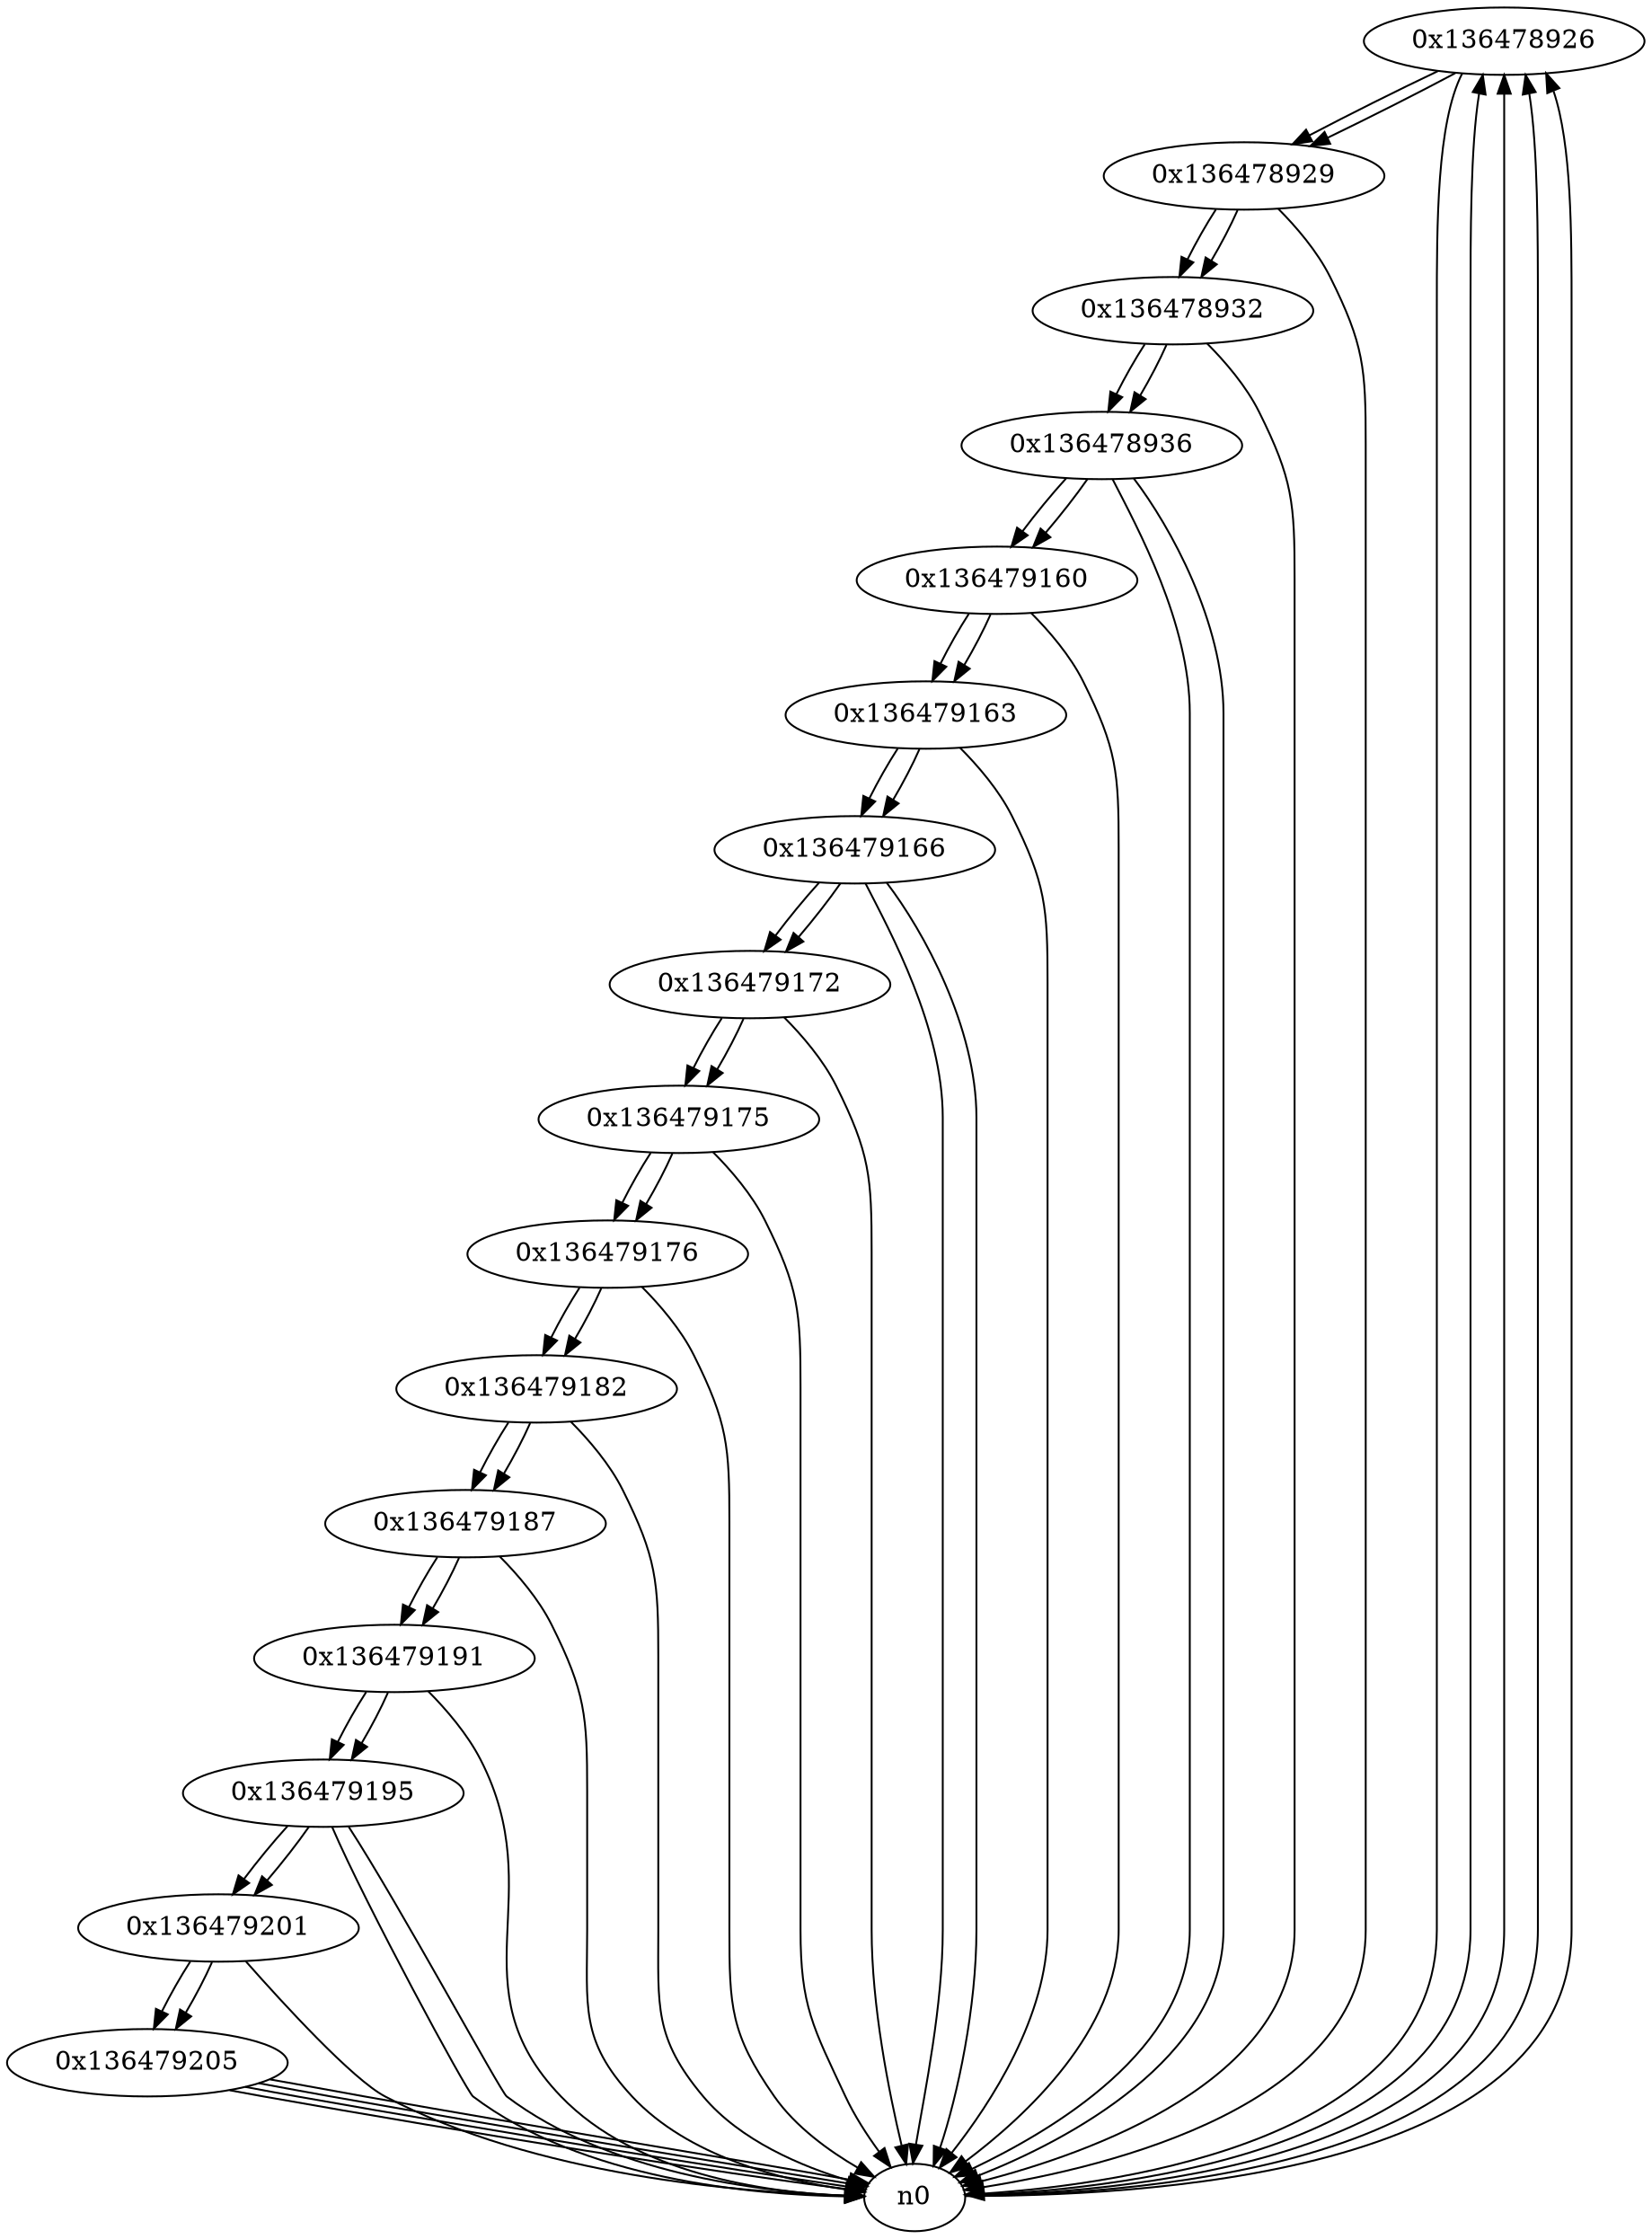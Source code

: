 digraph G{
/* nodes */
  n1 [label="0x136478926"]
  n2 [label="0x136478929"]
  n3 [label="0x136478932"]
  n4 [label="0x136478936"]
  n5 [label="0x136479160"]
  n6 [label="0x136479163"]
  n7 [label="0x136479166"]
  n8 [label="0x136479172"]
  n9 [label="0x136479175"]
  n10 [label="0x136479176"]
  n11 [label="0x136479182"]
  n12 [label="0x136479187"]
  n13 [label="0x136479191"]
  n14 [label="0x136479195"]
  n15 [label="0x136479201"]
  n16 [label="0x136479205"]
/* edges */
n1 -> n2;
n1 -> n0;
n0 -> n1;
n0 -> n1;
n0 -> n1;
n0 -> n1;
n2 -> n3;
n2 -> n0;
n1 -> n2;
n3 -> n4;
n3 -> n0;
n2 -> n3;
n4 -> n0;
n4 -> n5;
n4 -> n0;
n3 -> n4;
n5 -> n6;
n5 -> n0;
n4 -> n5;
n6 -> n7;
n6 -> n0;
n5 -> n6;
n7 -> n0;
n7 -> n8;
n7 -> n0;
n6 -> n7;
n8 -> n9;
n8 -> n0;
n7 -> n8;
n9 -> n10;
n9 -> n0;
n8 -> n9;
n10 -> n11;
n10 -> n0;
n9 -> n10;
n11 -> n12;
n11 -> n0;
n10 -> n11;
n12 -> n13;
n12 -> n0;
n11 -> n12;
n13 -> n14;
n13 -> n0;
n12 -> n13;
n14 -> n15;
n14 -> n0;
n14 -> n0;
n13 -> n14;
n15 -> n16;
n15 -> n0;
n14 -> n15;
n16 -> n0;
n16 -> n0;
n16 -> n0;
n16 -> n0;
n15 -> n16;
}
